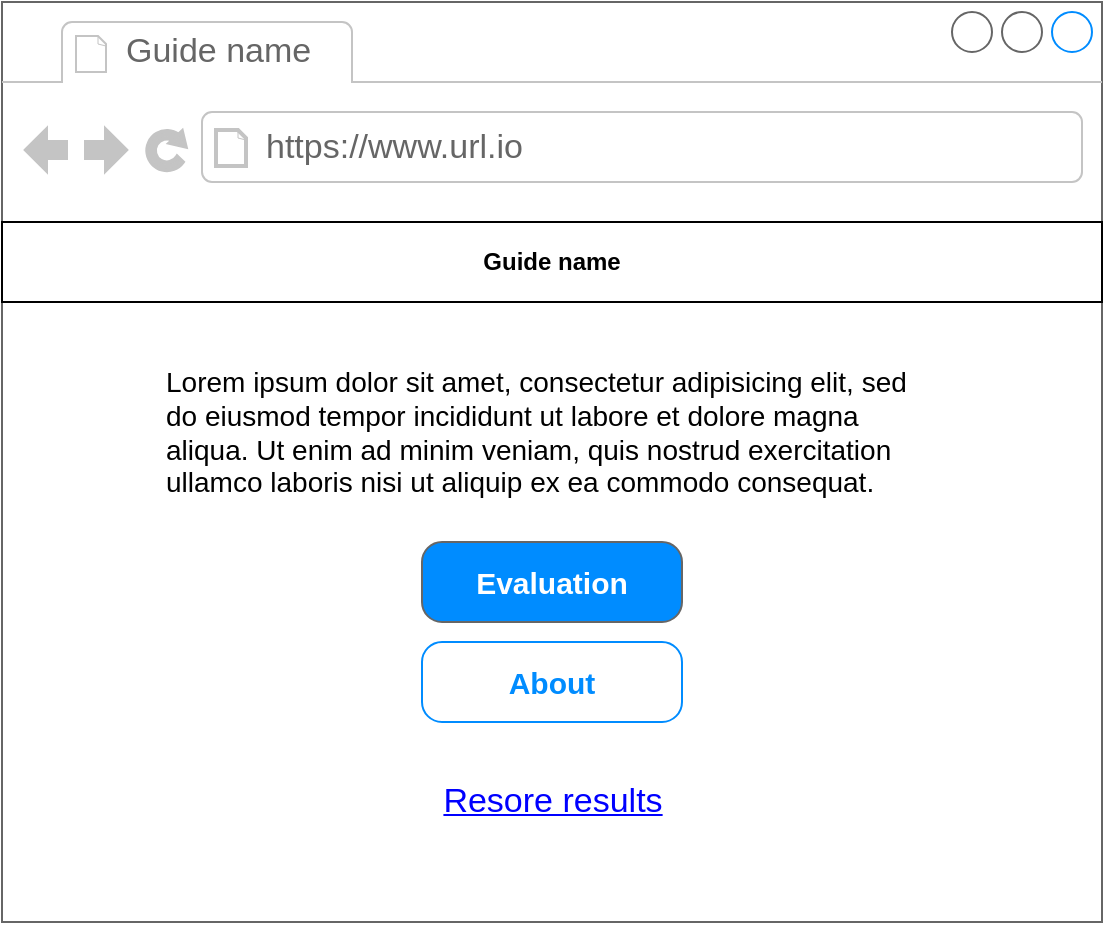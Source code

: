 <mxfile version="20.6.2" type="device"><diagram id="fFNWqQ7dp0BX98ApOS-w" name="Page-1"><mxGraphModel dx="1422" dy="724" grid="1" gridSize="10" guides="1" tooltips="1" connect="1" arrows="1" fold="1" page="1" pageScale="1" pageWidth="850" pageHeight="1100" math="0" shadow="0"><root><mxCell id="0"/><mxCell id="1" parent="0"/><mxCell id="O6fUoyOq85vYbNOAlcBv-1" value="" style="strokeWidth=1;shadow=0;dashed=0;align=center;html=1;shape=mxgraph.mockup.containers.browserWindow;rSize=0;strokeColor=#666666;strokeColor2=#008cff;strokeColor3=#c4c4c4;mainText=,;recursiveResize=0;" vertex="1" parent="1"><mxGeometry x="170" y="150" width="550" height="460" as="geometry"/></mxCell><mxCell id="O6fUoyOq85vYbNOAlcBv-2" value="Guide name" style="strokeWidth=1;shadow=0;dashed=0;align=center;html=1;shape=mxgraph.mockup.containers.anchor;fontSize=17;fontColor=#666666;align=left;" vertex="1" parent="O6fUoyOq85vYbNOAlcBv-1"><mxGeometry x="60" y="12" width="110" height="26" as="geometry"/></mxCell><mxCell id="O6fUoyOq85vYbNOAlcBv-3" value="https://www.url.io" style="strokeWidth=1;shadow=0;dashed=0;align=center;html=1;shape=mxgraph.mockup.containers.anchor;rSize=0;fontSize=17;fontColor=#666666;align=left;" vertex="1" parent="O6fUoyOq85vYbNOAlcBv-1"><mxGeometry x="130" y="60" width="250" height="26" as="geometry"/></mxCell><mxCell id="O6fUoyOq85vYbNOAlcBv-4" value="Guide name" style="rounded=0;whiteSpace=wrap;html=1;fontStyle=1" vertex="1" parent="O6fUoyOq85vYbNOAlcBv-1"><mxGeometry y="110" width="550" height="40" as="geometry"/></mxCell><mxCell id="yaj2-Mu2IDhINHuALpMX-7" value="Lorem ipsum dolor sit amet, consectetur adipisicing elit, sed do eiusmod tempor incididunt ut labore et dolore magna aliqua. Ut enim ad minim veniam, quis nostrud exercitation ullamco laboris nisi ut aliquip ex ea commodo consequat. " style="text;spacingTop=-5;whiteSpace=wrap;html=1;align=left;fontSize=14;fontFamily=Helvetica;fillColor=none;strokeColor=none;fontColor=#000000;" parent="O6fUoyOq85vYbNOAlcBv-1" vertex="1"><mxGeometry x="80" y="180" width="390" height="70" as="geometry"/></mxCell><mxCell id="yaj2-Mu2IDhINHuALpMX-4" value="Evaluation" style="strokeWidth=1;shadow=0;dashed=0;align=center;html=1;shape=mxgraph.mockup.buttons.button;strokeColor=#666666;fontColor=#ffffff;mainText=;buttonStyle=round;fontSize=15;fontStyle=1;fillColor=#008cff;whiteSpace=wrap;" parent="O6fUoyOq85vYbNOAlcBv-1" vertex="1"><mxGeometry x="210" y="270" width="130" height="40" as="geometry"/></mxCell><mxCell id="yaj2-Mu2IDhINHuALpMX-5" value="About" style="strokeWidth=1;shadow=0;dashed=0;align=center;html=1;shape=mxgraph.mockup.buttons.button;strokeColor=#008CFF;fontColor=#008CFF;mainText=;buttonStyle=round;fontSize=15;fontStyle=1;fillColor=#FFFFFF;whiteSpace=wrap;" parent="O6fUoyOq85vYbNOAlcBv-1" vertex="1"><mxGeometry x="210" y="320" width="130" height="40" as="geometry"/></mxCell><mxCell id="yaj2-Mu2IDhINHuALpMX-6" value="Resore results" style="shape=rectangle;strokeColor=none;fillColor=none;linkText=;fontSize=17;fontColor=#0000ff;fontStyle=4;html=1;align=center;" parent="O6fUoyOq85vYbNOAlcBv-1" vertex="1"><mxGeometry x="200" y="385" width="150" height="30" as="geometry"/></mxCell></root></mxGraphModel></diagram></mxfile>